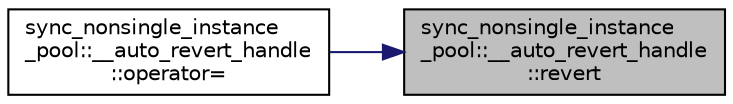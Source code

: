 digraph "sync_nonsingle_instance_pool::__auto_revert_handle::revert"
{
 // LATEX_PDF_SIZE
  edge [fontname="Helvetica",fontsize="10",labelfontname="Helvetica",labelfontsize="10"];
  node [fontname="Helvetica",fontsize="10",shape=record];
  rankdir="RL";
  Node35 [label="sync_nonsingle_instance\l_pool::__auto_revert_handle\l::revert",height=0.2,width=0.4,color="black", fillcolor="grey75", style="filled", fontcolor="black",tooltip=" "];
  Node35 -> Node36 [dir="back",color="midnightblue",fontsize="10",style="solid",fontname="Helvetica"];
  Node36 [label="sync_nonsingle_instance\l_pool::__auto_revert_handle\l::operator=",height=0.2,width=0.4,color="black", fillcolor="white", style="filled",URL="$classsync__nonsingle__instance__pool_1_1____auto__revert__handle.html#af2ecff19b2da0280c25ce4a43501d9b4",tooltip=" "];
}
